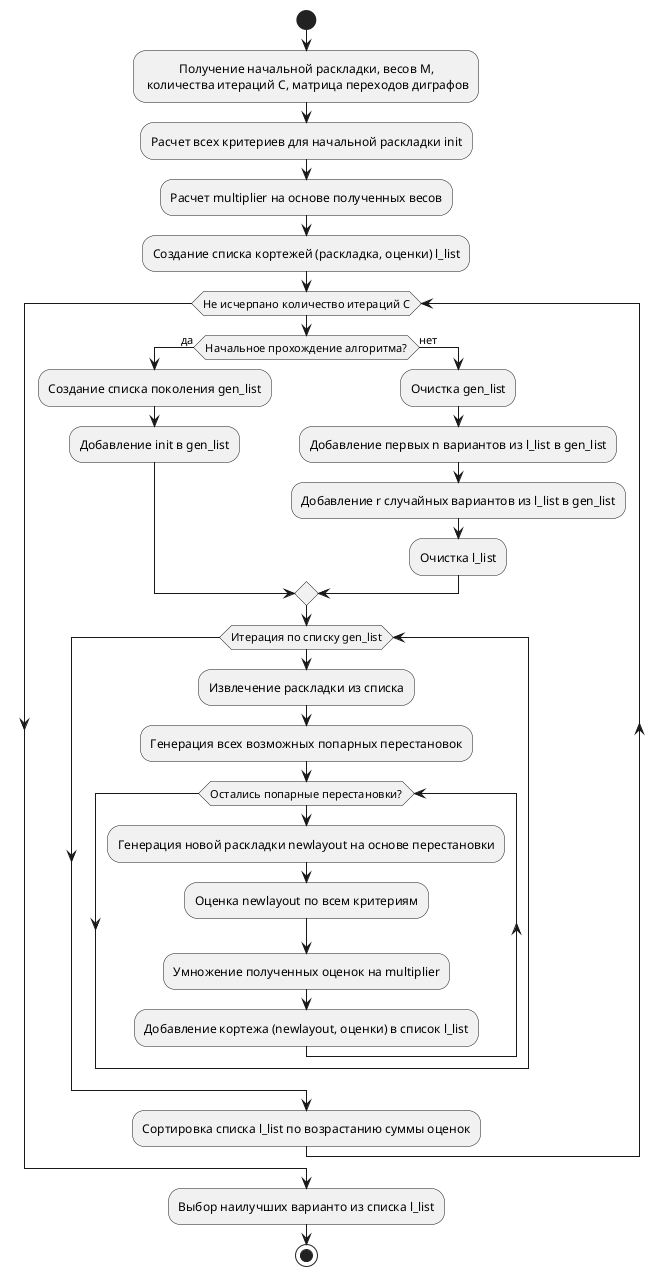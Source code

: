 @startuml
skinparam defaultTextAlignment center
start
:Получение начальной раскладки, весов M,
 количества итераций С, матрица переходов диграфов;
:Расчет всех критериев для начальной раскладки init;
:Расчет multiplier на основе полученных весов;
:Создание списка кортежей (раскладка, оценки) l_list;
while (Не исчерпано количество итераций C)
    if (Начальное прохождение алгоритма?) then (да)
        :Создание списка поколения gen_list;
        :Добавление init в gen_list; 
    else (нет)
        :Очистка gen_list;
        :Добавление первых n вариантов из l_list в gen_list;
        :Добавление r случайных вариантов из l_list в gen_list;
        :Очистка l_list;
    endif
    while (Итерация по списку gen_list)
        :Извлечение раскладки из списка;
        :Генерация всех возможных попарных перестановок;
        while (Остались попарные перестановки?)
            :Генерация новой раскладки newlayout на основе перестановки;
            :Оценка newlayout по всем критериям;
            :Умножение полученных оценок на multiplier;
            :Добавление кортежа (newlayout, оценки) в список l_list;
        endwhile
    endwhile
:Сортировка списка l_list по возрастанию суммы оценок;
endwhile
:Выбор наилучших варианто из списка l_list;

stop
@enduml